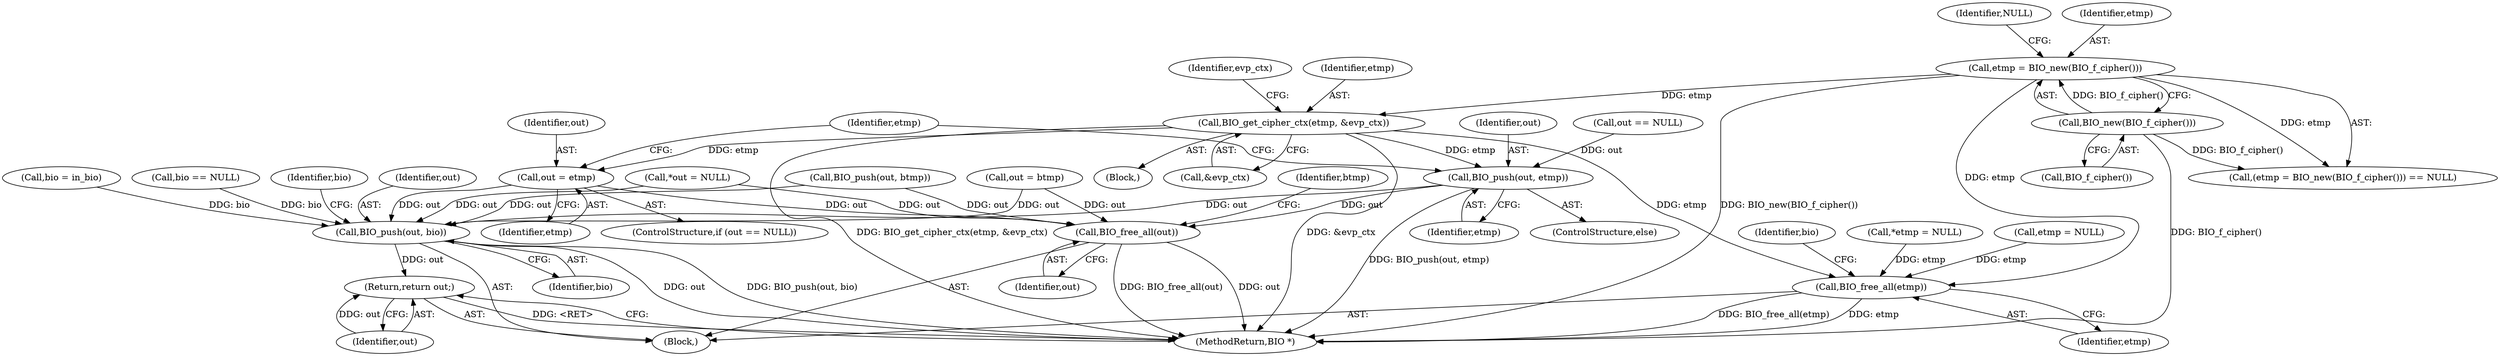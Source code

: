 digraph "0_openssl_59302b600e8d5b77ef144e447bb046fd7ab72686@pointer" {
"1000539" [label="(Call,BIO_get_cipher_ctx(etmp, &evp_ctx))"];
"1000442" [label="(Call,etmp = BIO_new(BIO_f_cipher()))"];
"1000444" [label="(Call,BIO_new(BIO_f_cipher()))"];
"1000648" [label="(Call,out = etmp)"];
"1000700" [label="(Call,BIO_push(out, bio))"];
"1000706" [label="(Return,return out;)"];
"1000715" [label="(Call,BIO_free_all(out))"];
"1000652" [label="(Call,BIO_push(out, etmp))"];
"1000719" [label="(Call,BIO_free_all(etmp))"];
"1000439" [label="(Block,)"];
"1000648" [label="(Call,out = etmp)"];
"1000444" [label="(Call,BIO_new(BIO_f_cipher()))"];
"1000445" [label="(Call,BIO_f_cipher())"];
"1000649" [label="(Identifier,out)"];
"1000718" [label="(Identifier,btmp)"];
"1000700" [label="(Call,BIO_push(out, bio))"];
"1000446" [label="(Identifier,NULL)"];
"1000540" [label="(Identifier,etmp)"];
"1000666" [label="(Call,bio = in_bio)"];
"1000652" [label="(Call,BIO_push(out, etmp))"];
"1000653" [label="(Identifier,out)"];
"1000696" [label="(Call,bio == NULL)"];
"1000701" [label="(Identifier,out)"];
"1000443" [label="(Identifier,etmp)"];
"1000719" [label="(Call,BIO_free_all(etmp))"];
"1000546" [label="(Identifier,evp_ctx)"];
"1000119" [label="(Call,*out = NULL)"];
"1000650" [label="(Identifier,etmp)"];
"1000716" [label="(Identifier,out)"];
"1000722" [label="(Identifier,bio)"];
"1000656" [label="(Identifier,etmp)"];
"1000441" [label="(Call,(etmp = BIO_new(BIO_f_cipher())) == NULL)"];
"1000707" [label="(Identifier,out)"];
"1000539" [label="(Call,BIO_get_cipher_ctx(etmp, &evp_ctx))"];
"1000541" [label="(Call,&evp_ctx)"];
"1000706" [label="(Return,return out;)"];
"1000127" [label="(Call,*etmp = NULL)"];
"1000429" [label="(Call,BIO_push(out, btmp))"];
"1000725" [label="(MethodReturn,BIO *)"];
"1000655" [label="(Call,etmp = NULL)"];
"1000645" [label="(Call,out == NULL)"];
"1000115" [label="(Block,)"];
"1000702" [label="(Identifier,bio)"];
"1000654" [label="(Identifier,etmp)"];
"1000704" [label="(Identifier,bio)"];
"1000715" [label="(Call,BIO_free_all(out))"];
"1000651" [label="(ControlStructure,else)"];
"1000644" [label="(ControlStructure,if (out == NULL))"];
"1000442" [label="(Call,etmp = BIO_new(BIO_f_cipher()))"];
"1000425" [label="(Call,out = btmp)"];
"1000720" [label="(Identifier,etmp)"];
"1000539" -> "1000439"  [label="AST: "];
"1000539" -> "1000541"  [label="CFG: "];
"1000540" -> "1000539"  [label="AST: "];
"1000541" -> "1000539"  [label="AST: "];
"1000546" -> "1000539"  [label="CFG: "];
"1000539" -> "1000725"  [label="DDG: BIO_get_cipher_ctx(etmp, &evp_ctx)"];
"1000539" -> "1000725"  [label="DDG: &evp_ctx"];
"1000442" -> "1000539"  [label="DDG: etmp"];
"1000539" -> "1000648"  [label="DDG: etmp"];
"1000539" -> "1000652"  [label="DDG: etmp"];
"1000539" -> "1000719"  [label="DDG: etmp"];
"1000442" -> "1000441"  [label="AST: "];
"1000442" -> "1000444"  [label="CFG: "];
"1000443" -> "1000442"  [label="AST: "];
"1000444" -> "1000442"  [label="AST: "];
"1000446" -> "1000442"  [label="CFG: "];
"1000442" -> "1000725"  [label="DDG: BIO_new(BIO_f_cipher())"];
"1000442" -> "1000441"  [label="DDG: etmp"];
"1000444" -> "1000442"  [label="DDG: BIO_f_cipher()"];
"1000442" -> "1000719"  [label="DDG: etmp"];
"1000444" -> "1000445"  [label="CFG: "];
"1000445" -> "1000444"  [label="AST: "];
"1000444" -> "1000725"  [label="DDG: BIO_f_cipher()"];
"1000444" -> "1000441"  [label="DDG: BIO_f_cipher()"];
"1000648" -> "1000644"  [label="AST: "];
"1000648" -> "1000650"  [label="CFG: "];
"1000649" -> "1000648"  [label="AST: "];
"1000650" -> "1000648"  [label="AST: "];
"1000656" -> "1000648"  [label="CFG: "];
"1000648" -> "1000700"  [label="DDG: out"];
"1000648" -> "1000715"  [label="DDG: out"];
"1000700" -> "1000115"  [label="AST: "];
"1000700" -> "1000702"  [label="CFG: "];
"1000701" -> "1000700"  [label="AST: "];
"1000702" -> "1000700"  [label="AST: "];
"1000704" -> "1000700"  [label="CFG: "];
"1000700" -> "1000725"  [label="DDG: BIO_push(out, bio)"];
"1000700" -> "1000725"  [label="DDG: out"];
"1000425" -> "1000700"  [label="DDG: out"];
"1000652" -> "1000700"  [label="DDG: out"];
"1000119" -> "1000700"  [label="DDG: out"];
"1000429" -> "1000700"  [label="DDG: out"];
"1000696" -> "1000700"  [label="DDG: bio"];
"1000666" -> "1000700"  [label="DDG: bio"];
"1000700" -> "1000706"  [label="DDG: out"];
"1000706" -> "1000115"  [label="AST: "];
"1000706" -> "1000707"  [label="CFG: "];
"1000707" -> "1000706"  [label="AST: "];
"1000725" -> "1000706"  [label="CFG: "];
"1000706" -> "1000725"  [label="DDG: <RET>"];
"1000707" -> "1000706"  [label="DDG: out"];
"1000715" -> "1000115"  [label="AST: "];
"1000715" -> "1000716"  [label="CFG: "];
"1000716" -> "1000715"  [label="AST: "];
"1000718" -> "1000715"  [label="CFG: "];
"1000715" -> "1000725"  [label="DDG: out"];
"1000715" -> "1000725"  [label="DDG: BIO_free_all(out)"];
"1000425" -> "1000715"  [label="DDG: out"];
"1000652" -> "1000715"  [label="DDG: out"];
"1000119" -> "1000715"  [label="DDG: out"];
"1000429" -> "1000715"  [label="DDG: out"];
"1000652" -> "1000651"  [label="AST: "];
"1000652" -> "1000654"  [label="CFG: "];
"1000653" -> "1000652"  [label="AST: "];
"1000654" -> "1000652"  [label="AST: "];
"1000656" -> "1000652"  [label="CFG: "];
"1000652" -> "1000725"  [label="DDG: BIO_push(out, etmp)"];
"1000645" -> "1000652"  [label="DDG: out"];
"1000719" -> "1000115"  [label="AST: "];
"1000719" -> "1000720"  [label="CFG: "];
"1000720" -> "1000719"  [label="AST: "];
"1000722" -> "1000719"  [label="CFG: "];
"1000719" -> "1000725"  [label="DDG: etmp"];
"1000719" -> "1000725"  [label="DDG: BIO_free_all(etmp)"];
"1000655" -> "1000719"  [label="DDG: etmp"];
"1000127" -> "1000719"  [label="DDG: etmp"];
}
